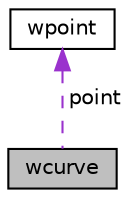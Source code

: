 digraph "wcurve"
{
  edge [fontname="Helvetica",fontsize="10",labelfontname="Helvetica",labelfontsize="10"];
  node [fontname="Helvetica",fontsize="10",shape=record];
  Node1 [label="wcurve",height=0.2,width=0.4,color="black", fillcolor="grey75", style="filled", fontcolor="black"];
  Node2 -> Node1 [dir="back",color="darkorchid3",fontsize="10",style="dashed",label=" point" ,fontname="Helvetica"];
  Node2 [label="wpoint",height=0.2,width=0.4,color="black", fillcolor="white", style="filled",URL="$structwpoint.html",tooltip="Класс, реализующий точку эллиптической кривой. "];
}
